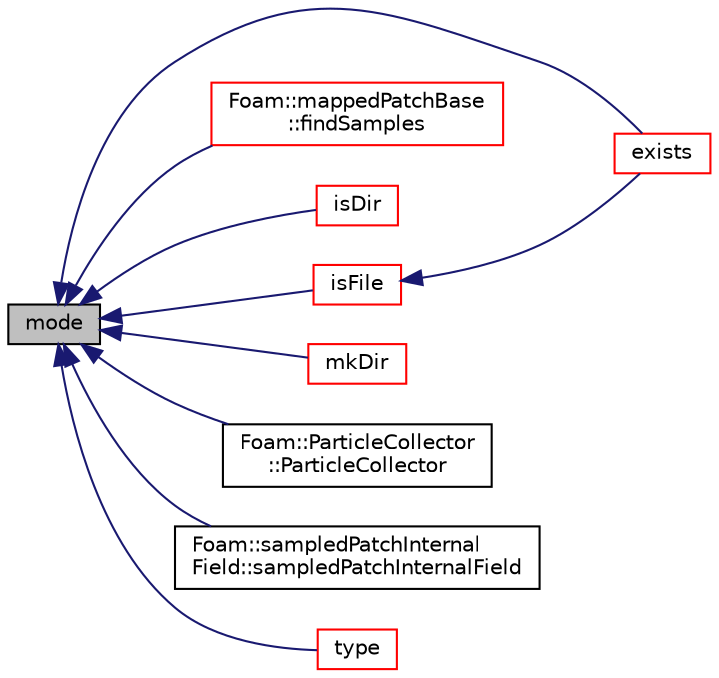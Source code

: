 digraph "mode"
{
  bgcolor="transparent";
  edge [fontname="Helvetica",fontsize="10",labelfontname="Helvetica",labelfontsize="10"];
  node [fontname="Helvetica",fontsize="10",shape=record];
  rankdir="LR";
  Node1 [label="mode",height=0.2,width=0.4,color="black", fillcolor="grey75", style="filled", fontcolor="black"];
  Node1 -> Node2 [dir="back",color="midnightblue",fontsize="10",style="solid",fontname="Helvetica"];
  Node2 [label="exists",height=0.2,width=0.4,color="red",URL="$a10725.html#a361e3374754d656658e0dc4a8310ce32",tooltip="Does the name exist (as DIRECTORY or FILE) in the file system? "];
  Node1 -> Node3 [dir="back",color="midnightblue",fontsize="10",style="solid",fontname="Helvetica"];
  Node3 [label="Foam::mappedPatchBase\l::findSamples",height=0.2,width=0.4,color="red",URL="$a01420.html#af1dadf58aa8d06f7448d1859188f909d",tooltip="Find cells/faces containing samples. "];
  Node1 -> Node4 [dir="back",color="midnightblue",fontsize="10",style="solid",fontname="Helvetica"];
  Node4 [label="isDir",height=0.2,width=0.4,color="red",URL="$a10725.html#a9c9cf5d33b9c5961f835aefe5d860c5a",tooltip="Does the name exist as a DIRECTORY in the file system? "];
  Node1 -> Node5 [dir="back",color="midnightblue",fontsize="10",style="solid",fontname="Helvetica"];
  Node5 [label="isFile",height=0.2,width=0.4,color="red",URL="$a10725.html#a1cf13d004cf482571af182540a8d1526",tooltip="Does the name exist as a FILE in the file system? "];
  Node5 -> Node2 [dir="back",color="midnightblue",fontsize="10",style="solid",fontname="Helvetica"];
  Node1 -> Node6 [dir="back",color="midnightblue",fontsize="10",style="solid",fontname="Helvetica"];
  Node6 [label="mkDir",height=0.2,width=0.4,color="red",URL="$a10725.html#a2ae410f2311adf94d66451b7423fdf4e",tooltip="Make a directory and return an error if it could not be created. "];
  Node1 -> Node7 [dir="back",color="midnightblue",fontsize="10",style="solid",fontname="Helvetica"];
  Node7 [label="Foam::ParticleCollector\l::ParticleCollector",height=0.2,width=0.4,color="black",URL="$a01775.html#a7e033a5ad0d811a2692f6ae9237f85e6",tooltip="Construct from dictionary. "];
  Node1 -> Node8 [dir="back",color="midnightblue",fontsize="10",style="solid",fontname="Helvetica"];
  Node8 [label="Foam::sampledPatchInternal\lField::sampledPatchInternalField",height=0.2,width=0.4,color="black",URL="$a02226.html#a3aee63f01712c7a45299253ce06e5b1d",tooltip="Construct from dictionary. "];
  Node1 -> Node9 [dir="back",color="midnightblue",fontsize="10",style="solid",fontname="Helvetica"];
  Node9 [label="type",height=0.2,width=0.4,color="red",URL="$a10725.html#aec48583af672626378f501eb9fc32cd1",tooltip="Return the file type: DIRECTORY or FILE. "];
}

